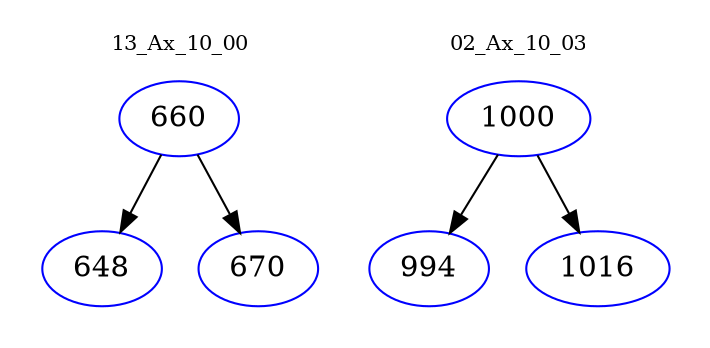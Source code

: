 digraph{
subgraph cluster_0 {
color = white
label = "13_Ax_10_00";
fontsize=10;
T0_660 [label="660", color="blue"]
T0_660 -> T0_648 [color="black"]
T0_648 [label="648", color="blue"]
T0_660 -> T0_670 [color="black"]
T0_670 [label="670", color="blue"]
}
subgraph cluster_1 {
color = white
label = "02_Ax_10_03";
fontsize=10;
T1_1000 [label="1000", color="blue"]
T1_1000 -> T1_994 [color="black"]
T1_994 [label="994", color="blue"]
T1_1000 -> T1_1016 [color="black"]
T1_1016 [label="1016", color="blue"]
}
}
